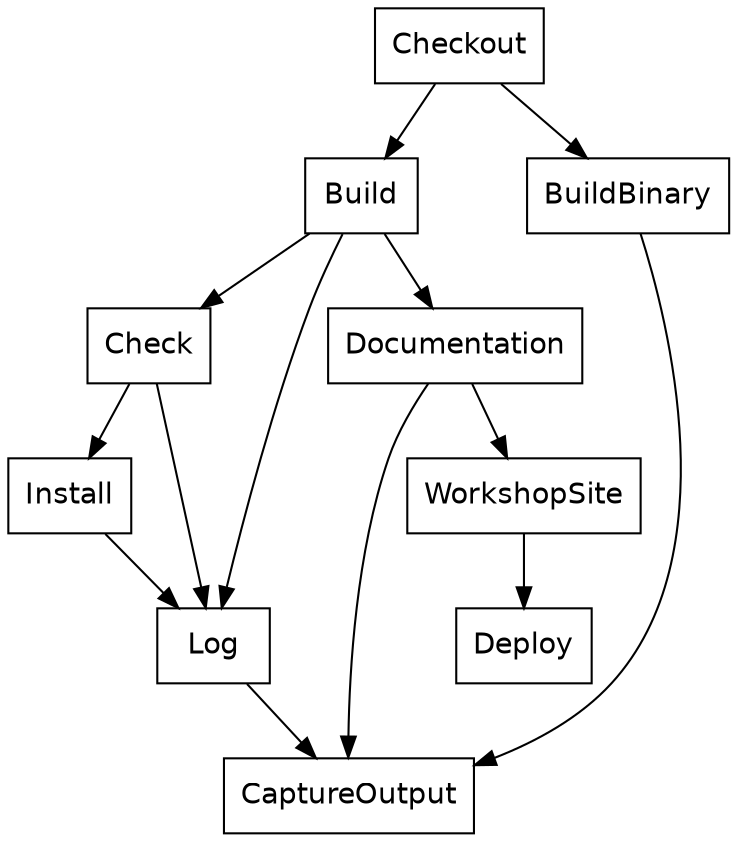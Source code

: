 digraph boxes_and_circles {

  # a 'graph' statement
  graph [overlap = true, fontsize = 10]

  # several 'node' statements
  node [shape = box,
        fontname = Helvetica]
  
  Checkout -> Build -> Check -> Install
  Checkout -> BuildBinary

  Check -> Log
  Build -> Log
  Install -> Log
  BuildBinary -> CaptureOutput
  Build -> Documentation -> CaptureOutput
  Documentation -> WorkshopSite -> Deploy
  Log -> CaptureOutput
}
